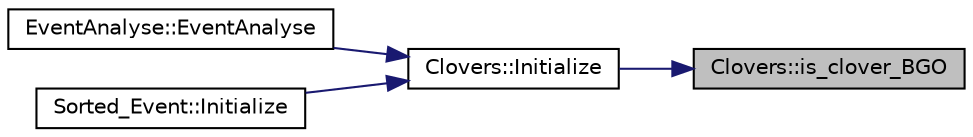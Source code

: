 digraph "Clovers::is_clover_BGO"
{
 // LATEX_PDF_SIZE
  edge [fontname="Helvetica",fontsize="10",labelfontname="Helvetica",labelfontsize="10"];
  node [fontname="Helvetica",fontsize="10",shape=record];
  rankdir="RL";
  Node1 [label="Clovers::is_clover_BGO",height=0.2,width=0.4,color="black", fillcolor="grey75", style="filled", fontcolor="black",tooltip=" "];
  Node1 -> Node2 [dir="back",color="midnightblue",fontsize="10",style="solid",fontname="Helvetica"];
  Node2 [label="Clovers::Initialize",height=0.2,width=0.4,color="black", fillcolor="white", style="filled",URL="$class_clovers.html#accefdb9345b426ca37ff2d61dfee3487",tooltip=" "];
  Node2 -> Node3 [dir="back",color="midnightblue",fontsize="10",style="solid",fontname="Helvetica"];
  Node3 [label="EventAnalyse::EventAnalyse",height=0.2,width=0.4,color="black", fillcolor="white", style="filled",URL="$class_event_analyse.html#ad1a958082173e421e93221ce6759c850",tooltip=" "];
  Node2 -> Node4 [dir="back",color="midnightblue",fontsize="10",style="solid",fontname="Helvetica"];
  Node4 [label="Sorted_Event::Initialize",height=0.2,width=0.4,color="black", fillcolor="white", style="filled",URL="$class_sorted___event.html#a0c2d3980ba5e8ffb7398c53b846d7592",tooltip=" "];
}

